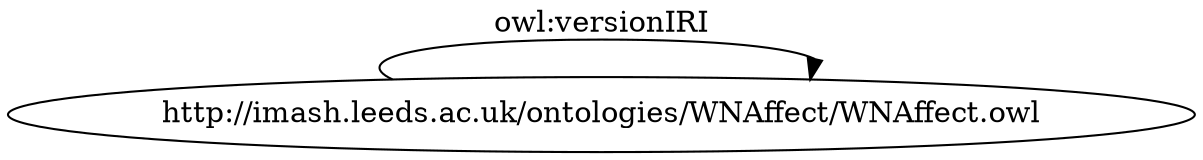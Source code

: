 digraph ar2dtool_diagram { 
rankdir=LR;
size="1501"
	"http://imash.leeds.ac.uk/ontologies/WNAffect/WNAffect.owl" -> "http://imash.leeds.ac.uk/ontologies/WNAffect/WNAffect.owl" [ label = "owl:versionIRI" ];

}
